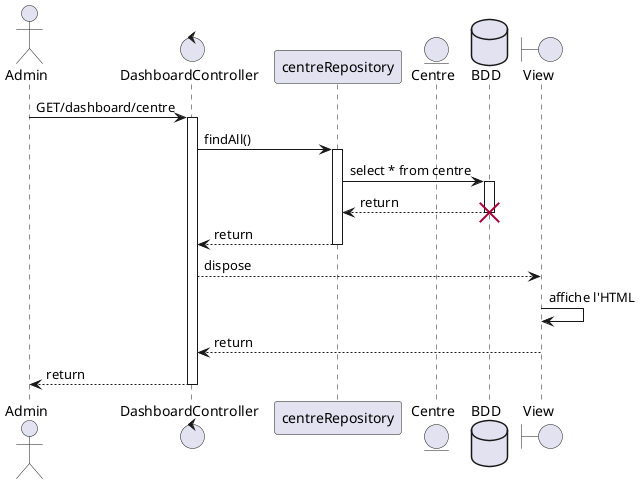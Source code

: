 @startuml

actor Admin
control "DashboardController" as DC
participant "centreRepository" as CR
entity "Centre" as C
database "BDD" as BDD
boundary "View" as V

Admin -> DC: GET/dashboard/centre
activate DC

DC -> CR: findAll()
activate CR

CR -> BDD: select * from centre
activate BDD
BDD --> CR: return
destroy BDD

CR --> DC: return
deactivate CR

DC --> V: dispose
V -> V: affiche l'HTML
V --> DC: return

DC --> Admin: return
deactivate DC
@enduml